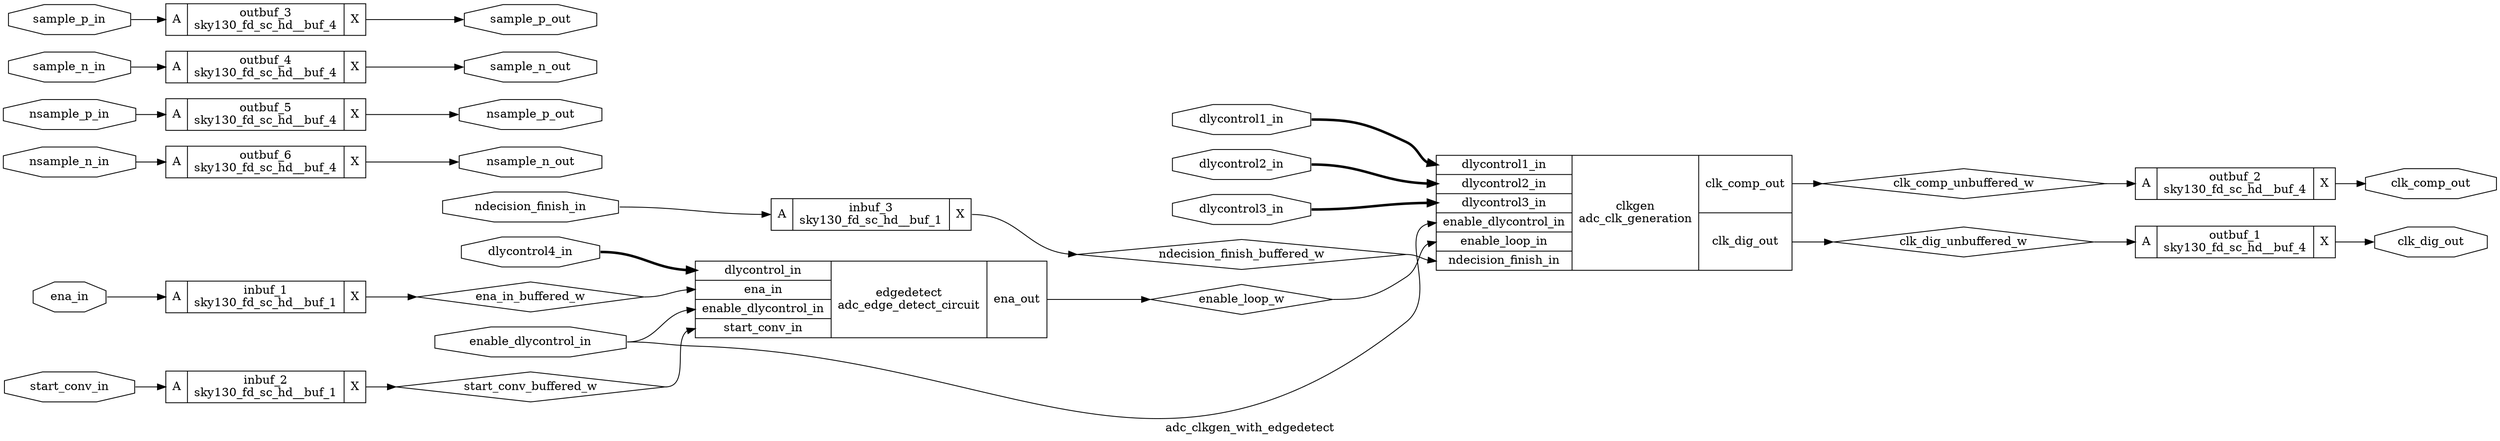 digraph "adc_clkgen_with_edgedetect" {
label="adc_clkgen_with_edgedetect";
rankdir="LR";
remincross=true;
n1 [ shape=diamond, label="clk_comp_unbuffered_w", color="black", fontcolor="black" ];
n2 [ shape=diamond, label="clk_dig_unbuffered_w", color="black", fontcolor="black" ];
n3 [ shape=diamond, label="ndecision_finish_buffered_w", color="black", fontcolor="black" ];
n4 [ shape=diamond, label="start_conv_buffered_w", color="black", fontcolor="black" ];
n5 [ shape=diamond, label="ena_in_buffered_w", color="black", fontcolor="black" ];
n6 [ shape=diamond, label="enable_loop_w", color="black", fontcolor="black" ];
n7 [ shape=octagon, label="nsample_n_out", color="black", fontcolor="black" ];
n8 [ shape=octagon, label="nsample_p_out", color="black", fontcolor="black" ];
n9 [ shape=octagon, label="sample_n_out", color="black", fontcolor="black" ];
n10 [ shape=octagon, label="sample_p_out", color="black", fontcolor="black" ];
n11 [ shape=octagon, label="nsample_n_in", color="black", fontcolor="black" ];
n12 [ shape=octagon, label="nsample_p_in", color="black", fontcolor="black" ];
n13 [ shape=octagon, label="sample_n_in", color="black", fontcolor="black" ];
n14 [ shape=octagon, label="sample_p_in", color="black", fontcolor="black" ];
n15 [ shape=octagon, label="dlycontrol4_in", color="black", fontcolor="black" ];
n16 [ shape=octagon, label="dlycontrol3_in", color="black", fontcolor="black" ];
n17 [ shape=octagon, label="dlycontrol2_in", color="black", fontcolor="black" ];
n18 [ shape=octagon, label="dlycontrol1_in", color="black", fontcolor="black" ];
n19 [ shape=octagon, label="enable_dlycontrol_in", color="black", fontcolor="black" ];
n20 [ shape=octagon, label="clk_comp_out", color="black", fontcolor="black" ];
n21 [ shape=octagon, label="clk_dig_out", color="black", fontcolor="black" ];
n22 [ shape=octagon, label="ndecision_finish_in", color="black", fontcolor="black" ];
n23 [ shape=octagon, label="start_conv_in", color="black", fontcolor="black" ];
n24 [ shape=octagon, label="ena_in", color="black", fontcolor="black" ];
c26 [ shape=record, label="{{<p18> dlycontrol1_in|<p17> dlycontrol2_in|<p16> dlycontrol3_in|<p19> enable_dlycontrol_in|<p25> enable_loop_in|<p22> ndecision_finish_in}|clkgen\nadc_clk_generation|{<p20> clk_comp_out|<p21> clk_dig_out}}" ];
c29 [ shape=record, label="{{<p27> dlycontrol_in|<p24> ena_in|<p19> enable_dlycontrol_in|<p23> start_conv_in}|edgedetect\nadc_edge_detect_circuit|{<p28> ena_out}}" ];
c32 [ shape=record, label="{{<p30> A}|outbuf_6\nsky130_fd_sc_hd__buf_4|{<p31> X}}" ];
c33 [ shape=record, label="{{<p30> A}|outbuf_5\nsky130_fd_sc_hd__buf_4|{<p31> X}}" ];
c34 [ shape=record, label="{{<p30> A}|outbuf_4\nsky130_fd_sc_hd__buf_4|{<p31> X}}" ];
c35 [ shape=record, label="{{<p30> A}|outbuf_3\nsky130_fd_sc_hd__buf_4|{<p31> X}}" ];
c36 [ shape=record, label="{{<p30> A}|outbuf_2\nsky130_fd_sc_hd__buf_4|{<p31> X}}" ];
c37 [ shape=record, label="{{<p30> A}|outbuf_1\nsky130_fd_sc_hd__buf_4|{<p31> X}}" ];
c38 [ shape=record, label="{{<p30> A}|inbuf_3\nsky130_fd_sc_hd__buf_1|{<p31> X}}" ];
c39 [ shape=record, label="{{<p30> A}|inbuf_2\nsky130_fd_sc_hd__buf_1|{<p31> X}}" ];
c40 [ shape=record, label="{{<p30> A}|inbuf_1\nsky130_fd_sc_hd__buf_1|{<p31> X}}" ];
c26:p20:e -> n1:w [color="black", label=""];
n1:e -> c36:p30:w [color="black", label=""];
c35:p31:e -> n10:w [color="black", label=""];
n11:e -> c32:p30:w [color="black", label=""];
n12:e -> c33:p30:w [color="black", label=""];
n13:e -> c34:p30:w [color="black", label=""];
n14:e -> c35:p30:w [color="black", label=""];
n15:e -> c29:p27:w [color="black", style="setlinewidth(3)", label=""];
n16:e -> c26:p16:w [color="black", style="setlinewidth(3)", label=""];
n17:e -> c26:p17:w [color="black", style="setlinewidth(3)", label=""];
n18:e -> c26:p18:w [color="black", style="setlinewidth(3)", label=""];
n19:e -> c26:p19:w [color="black", label=""];
n19:e -> c29:p19:w [color="black", label=""];
c26:p21:e -> n2:w [color="black", label=""];
n2:e -> c37:p30:w [color="black", label=""];
c36:p31:e -> n20:w [color="black", label=""];
c37:p31:e -> n21:w [color="black", label=""];
n22:e -> c38:p30:w [color="black", label=""];
n23:e -> c39:p30:w [color="black", label=""];
n24:e -> c40:p30:w [color="black", label=""];
c38:p31:e -> n3:w [color="black", label=""];
n3:e -> c26:p22:w [color="black", label=""];
c39:p31:e -> n4:w [color="black", label=""];
n4:e -> c29:p23:w [color="black", label=""];
c40:p31:e -> n5:w [color="black", label=""];
n5:e -> c29:p24:w [color="black", label=""];
c29:p28:e -> n6:w [color="black", label=""];
n6:e -> c26:p25:w [color="black", label=""];
c32:p31:e -> n7:w [color="black", label=""];
c33:p31:e -> n8:w [color="black", label=""];
c34:p31:e -> n9:w [color="black", label=""];
}
